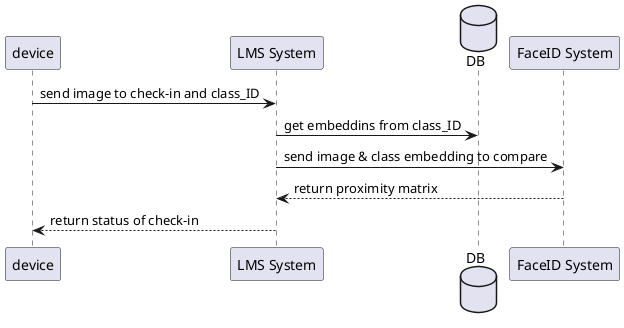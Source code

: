 @startuml
participant device as DV
participant "LMS System" as LMS
database DB
participant "FaceID System" as FID

DV -> LMS: send image to check-in and class_ID
LMS -> DB: get embeddins from class_ID
LMS -> FID: send image & class embedding to compare
FID --> LMS: return proximity matrix
LMS --> DV: return status of check-in
@enduml